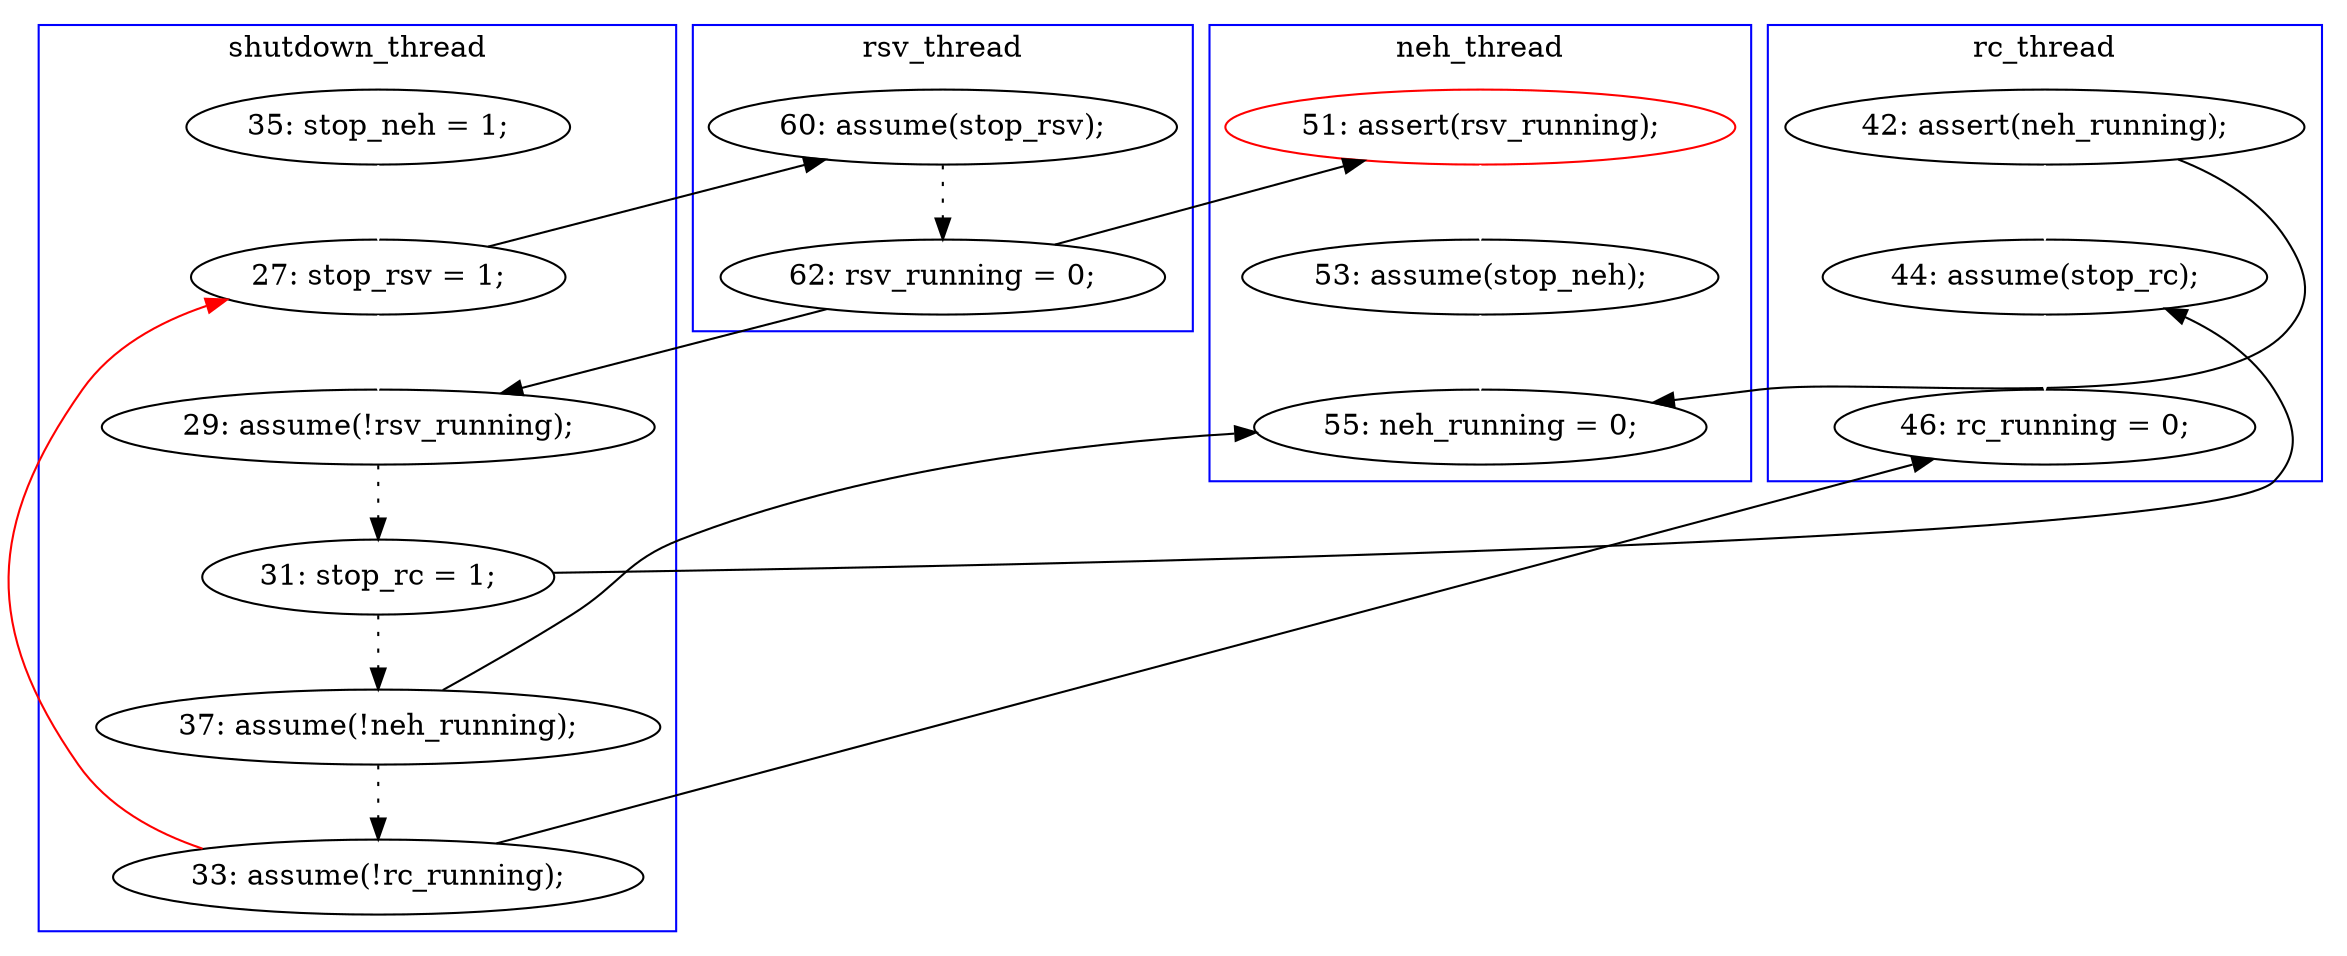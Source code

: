 digraph Counterexample {
	27 -> 28 [color = black, style = dotted]
	11 -> 30 [color = black, style = solid, constraint = false]
	20 -> 21 [color = black, style = solid, constraint = false]
	18 -> 20 [color = black, style = dotted]
	20 -> 23 [color = black, style = solid, constraint = false]
	11 -> 35 [color = white, style = solid]
	16 -> 17 [color = white, style = solid]
	22 -> 27 [color = black, style = dotted]
	17 -> 21 [color = white, style = solid]
	27 -> 30 [color = black, style = solid, constraint = false]
	17 -> 18 [color = black, style = solid, constraint = false]
	25 -> 30 [color = white, style = solid]
	23 -> 25 [color = white, style = solid]
	21 -> 22 [color = black, style = dotted]
	35 -> 37 [color = white, style = solid]
	28 -> 17 [color = red, style = solid, constraint = false]
	28 -> 37 [color = black, style = solid, constraint = false]
	22 -> 35 [color = black, style = solid, constraint = false]
	subgraph cluster3 {
		label = neh_thread
		color = blue
		25  [label = "53: assume(stop_neh);"]
		30  [label = "55: neh_running = 0;"]
		23  [label = "51: assert(rsv_running);", color = red]
	}
	subgraph cluster4 {
		label = rsv_thread
		color = blue
		18  [label = "60: assume(stop_rsv);"]
		20  [label = "62: rsv_running = 0;"]
	}
	subgraph cluster2 {
		label = rc_thread
		color = blue
		11  [label = "42: assert(neh_running);"]
		37  [label = "46: rc_running = 0;"]
		35  [label = "44: assume(stop_rc);"]
	}
	subgraph cluster1 {
		label = shutdown_thread
		color = blue
		22  [label = "31: stop_rc = 1;"]
		21  [label = "29: assume(!rsv_running);"]
		27  [label = "37: assume(!neh_running);"]
		16  [label = "35: stop_neh = 1;"]
		28  [label = "33: assume(!rc_running);"]
		17  [label = "27: stop_rsv = 1;"]
	}
}